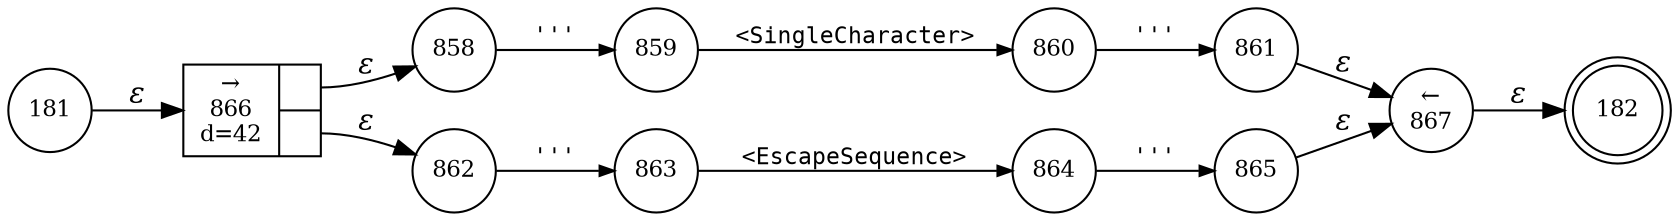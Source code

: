 digraph ATN {
rankdir=LR;
s182[fontsize=11, label="182", shape=doublecircle, fixedsize=true, width=.6];
s864[fontsize=11,label="864", shape=circle, fixedsize=true, width=.55, peripheries=1];
s865[fontsize=11,label="865", shape=circle, fixedsize=true, width=.55, peripheries=1];
s866[fontsize=11,label="{&rarr;\n866\nd=42|{<p0>|<p1>}}", shape=record, fixedsize=false, peripheries=1];
s867[fontsize=11,label="&larr;\n867", shape=circle, fixedsize=true, width=.55, peripheries=1];
s181[fontsize=11,label="181", shape=circle, fixedsize=true, width=.55, peripheries=1];
s858[fontsize=11,label="858", shape=circle, fixedsize=true, width=.55, peripheries=1];
s859[fontsize=11,label="859", shape=circle, fixedsize=true, width=.55, peripheries=1];
s860[fontsize=11,label="860", shape=circle, fixedsize=true, width=.55, peripheries=1];
s861[fontsize=11,label="861", shape=circle, fixedsize=true, width=.55, peripheries=1];
s862[fontsize=11,label="862", shape=circle, fixedsize=true, width=.55, peripheries=1];
s863[fontsize=11,label="863", shape=circle, fixedsize=true, width=.55, peripheries=1];
s181 -> s866 [fontname="Times-Italic", label="&epsilon;"];
s866:p0 -> s858 [fontname="Times-Italic", label="&epsilon;"];
s866:p1 -> s862 [fontname="Times-Italic", label="&epsilon;"];
s858 -> s859 [fontsize=11, fontname="Courier", arrowsize=.7, label = "'''", arrowhead = normal];
s862 -> s863 [fontsize=11, fontname="Courier", arrowsize=.7, label = "'''", arrowhead = normal];
s859 -> s860 [fontsize=11, fontname="Courier", arrowsize=.7, label = "<SingleCharacter>", arrowhead = normal];
s863 -> s864 [fontsize=11, fontname="Courier", arrowsize=.7, label = "<EscapeSequence>", arrowhead = normal];
s860 -> s861 [fontsize=11, fontname="Courier", arrowsize=.7, label = "'''", arrowhead = normal];
s864 -> s865 [fontsize=11, fontname="Courier", arrowsize=.7, label = "'''", arrowhead = normal];
s861 -> s867 [fontname="Times-Italic", label="&epsilon;"];
s865 -> s867 [fontname="Times-Italic", label="&epsilon;"];
s867 -> s182 [fontname="Times-Italic", label="&epsilon;"];
}